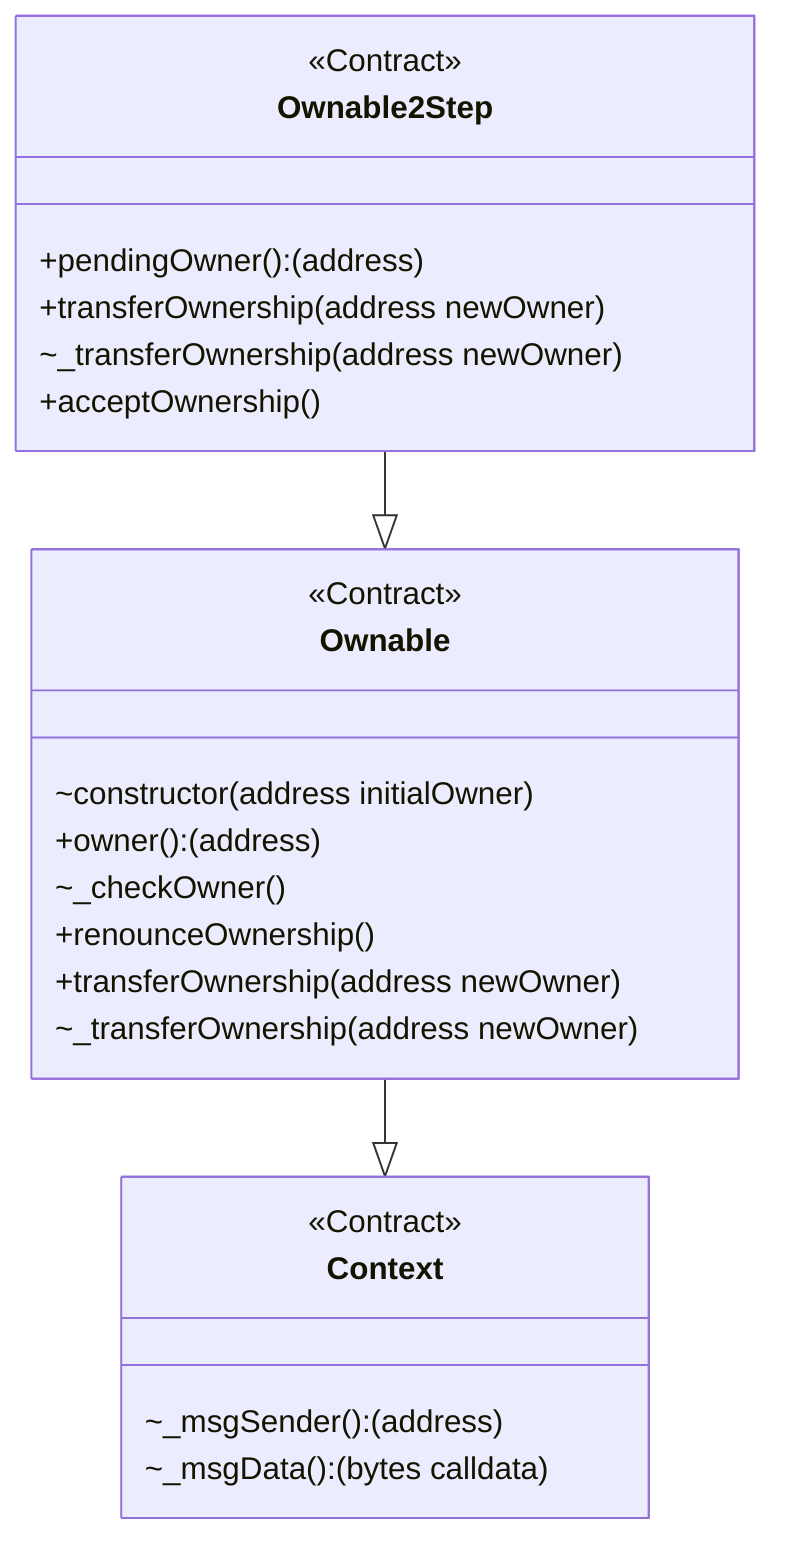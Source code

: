 classDiagram
  %% 626:1366:1
  class Ownable2Step {
    <<Contract>>
    +pendingOwner(): (address)
    +transferOwnership(address newOwner)
    ~_transferOwnership(address newOwner)
    +acceptOwnership()
  }
  
  Ownable2Step --|> Ownable
  
  %% 663:2438:0
  class Ownable {
    <<Contract>>
    ~constructor(address initialOwner)
    +owner(): (address)
    ~_checkOwner()
    +renounceOwnership()
    +transferOwnership(address newOwner)
    ~_transferOwnership(address newOwner)
  }
  
  Ownable --|> Context
  
  %% 624:235:2
  class Context {
    <<Contract>>
    ~_msgSender(): (address)
    ~_msgData(): (bytes calldata)
  }